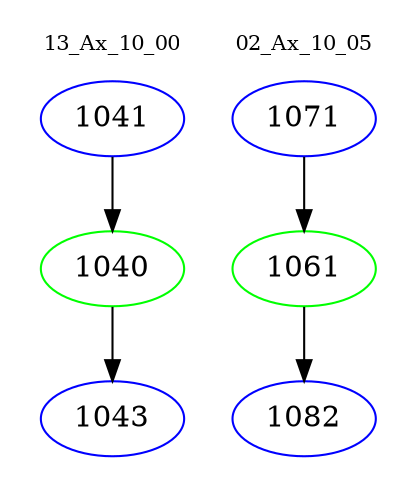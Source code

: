 digraph{
subgraph cluster_0 {
color = white
label = "13_Ax_10_00";
fontsize=10;
T0_1041 [label="1041", color="blue"]
T0_1041 -> T0_1040 [color="black"]
T0_1040 [label="1040", color="green"]
T0_1040 -> T0_1043 [color="black"]
T0_1043 [label="1043", color="blue"]
}
subgraph cluster_1 {
color = white
label = "02_Ax_10_05";
fontsize=10;
T1_1071 [label="1071", color="blue"]
T1_1071 -> T1_1061 [color="black"]
T1_1061 [label="1061", color="green"]
T1_1061 -> T1_1082 [color="black"]
T1_1082 [label="1082", color="blue"]
}
}
